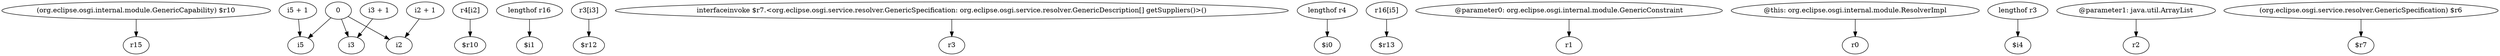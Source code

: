 digraph g {
0[label="(org.eclipse.osgi.internal.module.GenericCapability) $r10"]
1[label="r15"]
0->1[label=""]
2[label="0"]
3[label="i5"]
2->3[label=""]
4[label="r4[i2]"]
5[label="$r10"]
4->5[label=""]
6[label="lengthof r16"]
7[label="$i1"]
6->7[label=""]
8[label="r3[i3]"]
9[label="$r12"]
8->9[label=""]
10[label="interfaceinvoke $r7.<org.eclipse.osgi.service.resolver.GenericSpecification: org.eclipse.osgi.service.resolver.GenericDescription[] getSuppliers()>()"]
11[label="r3"]
10->11[label=""]
12[label="i3 + 1"]
13[label="i3"]
12->13[label=""]
14[label="i5 + 1"]
14->3[label=""]
15[label="lengthof r4"]
16[label="$i0"]
15->16[label=""]
17[label="r16[i5]"]
18[label="$r13"]
17->18[label=""]
19[label="@parameter0: org.eclipse.osgi.internal.module.GenericConstraint"]
20[label="r1"]
19->20[label=""]
21[label="@this: org.eclipse.osgi.internal.module.ResolverImpl"]
22[label="r0"]
21->22[label=""]
23[label="lengthof r3"]
24[label="$i4"]
23->24[label=""]
25[label="i2"]
2->25[label=""]
26[label="i2 + 1"]
26->25[label=""]
27[label="@parameter1: java.util.ArrayList"]
28[label="r2"]
27->28[label=""]
29[label="(org.eclipse.osgi.service.resolver.GenericSpecification) $r6"]
30[label="$r7"]
29->30[label=""]
2->13[label=""]
}